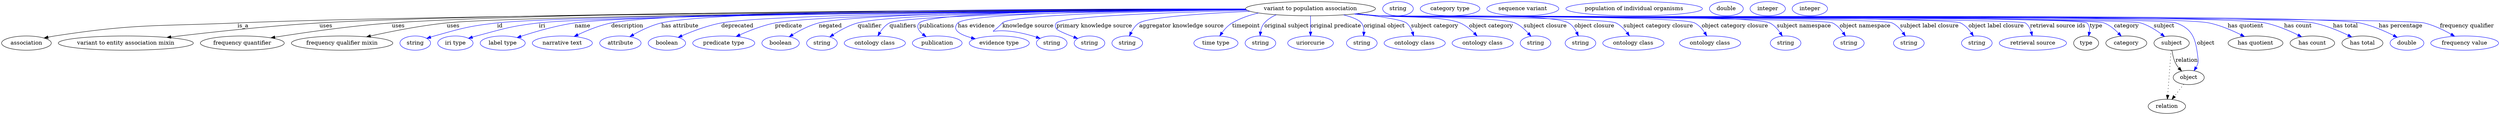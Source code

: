 digraph {
	graph [bb="0,0,6277.5,283"];
	node [label="\N"];
	"variant to population association"	[height=0.5,
		label="variant to population association",
		pos="3290.4,265",
		width=4.5315];
	association	[height=0.5,
		pos="62.394,178",
		width=1.7332];
	"variant to population association" -> association	[label=is_a,
		lp="607.39,221.5",
		pos="e,106.49,190.74 3128.1,263.14 2624.2,260.29 1091.1,250.06 593.39,229 388.61,220.33 335.96,227.3 133.39,196 127.91,195.15 122.23,\
194.1 116.58,192.93"];
	"variant to entity association mixin"	[height=0.5,
		pos="312.39,178",
		width=4.7121];
	"variant to population association" -> "variant to entity association mixin"	[label=uses,
		lp="815.89,221.5",
		pos="e,415.73,192.28 3127.5,263.59 2649.3,262.09 1254.5,255.51 799.39,229 671.01,221.52 524.27,205.42 425.71,193.5"];
	"frequency quantifier"	[height=0.5,
		pos="605.39,178",
		width=2.9247];
	"variant to population association" -> "frequency quantifier"	[label=uses,
		lp="997.89,221.5",
		pos="e,677.21,191.24 3127.3,263.88 2673.1,263.16 1399.2,258.49 981.39,229 879.55,221.81 763.16,204.99 687.19,192.84"];
	"frequency qualifier mixin"	[height=0.5,
		pos="856.39,178",
		width=3.5386];
	"variant to population association" -> "frequency qualifier mixin"	[label=uses,
		lp="1135.9,221.5",
		pos="e,917.86,193.79 3128.2,262.99 2658.2,259.85 1316.8,249.2 1119.4,229 1053.9,222.3 980.39,207.71 927.77,196.01"];
	id	[color=blue,
		height=0.5,
		label=string,
		pos="1040.4,178",
		width=1.0652];
	"variant to population association" -> id	[color=blue,
		label=id,
		lp="1253.4,221.5",
		pos="e,1069.4,189.97 3128,262.98 2677.2,259.91 1430.7,249.64 1246.4,229 1175.1,221.02 1157.5,215.35 1088.4,196 1085.3,195.13 1082.1,194.16 \
1078.9,193.14",
		style=solid];
	iri	[color=blue,
		height=0.5,
		label="iri type",
		pos="1141.4,178",
		width=1.2277];
	"variant to population association" -> iri	[color=blue,
		label=iri,
		lp="1358.4,221.5",
		pos="e,1174.3,190.13 3128.2,262.85 2693.5,259.5 1524.2,248.77 1350.4,229 1280,220.99 1262.9,214.18 1194.4,196 1191,195.11 1187.5,194.12 \
1184.1,193.1",
		style=solid];
	name	[color=blue,
		height=0.5,
		label="label type",
		pos="1260.4,178",
		width=1.5707];
	"variant to population association" -> name	[color=blue,
		label=name,
		lp="1460.4,221.5",
		pos="e,1296.7,192 3127.7,263.26 2706.9,261.03 1604.4,252.94 1440.4,229 1393.9,222.21 1342.4,207.09 1306.4,195.25",
		style=solid];
	description	[color=blue,
		height=0.5,
		label="narrative text",
		pos="1410.4,178",
		width=2.0943];
	"variant to population association" -> description	[color=blue,
		label=description,
		lp="1572.9,221.5",
		pos="e,1440,194.76 3127.1,264.17 2720.8,264.1 1685.6,260.76 1532.4,229 1503.4,223 1472.6,210.32 1449.2,199.23",
		style=solid];
	"has attribute"	[color=blue,
		height=0.5,
		label=attribute,
		pos="1555.4,178",
		width=1.4443];
	"variant to population association" -> "has attribute"	[color=blue,
		label="has attribute",
		lp="1704.4,221.5",
		pos="e,1579,194.26 3127,264.49 2741.5,265.09 1797.2,263 1657.4,229 1632.7,223 1607.1,210.41 1587.7,199.36",
		style=solid];
	deprecated	[color=blue,
		height=0.5,
		label=boolean,
		pos="1672.4,178",
		width=1.2999];
	"variant to population association" -> deprecated	[color=blue,
		label=deprecated,
		lp="1848.9,221.5",
		pos="e,1700.5,192.45 3127.8,263.17 2769.8,260.9 1934.9,253.07 1808.4,229 1773.9,222.45 1736.7,208.21 1709.9,196.6",
		style=solid];
	predicate	[color=blue,
		height=0.5,
		label="predicate type",
		pos="1815.4,178",
		width=2.1665];
	"variant to population association" -> predicate	[color=blue,
		label=predicate,
		lp="1977.4,221.5",
		pos="e,1846.3,194.58 3128.3,262.93 2795.5,260.26 2056.5,251.83 1943.4,229 1912.9,222.85 1880.4,210.02 1855.7,198.9",
		style=solid];
	negated	[color=blue,
		height=0.5,
		label=boolean,
		pos="1958.4,178",
		width=1.2999];
	"variant to population association" -> negated	[color=blue,
		label=negated,
		lp="2082.4,221.5",
		pos="e,1980.2,194.21 3127.7,263.5 2815.6,261.93 2154.4,255.48 2053.4,229 2030.5,223 2007,210.67 1989.1,199.75",
		style=solid];
	qualifier	[color=blue,
		height=0.5,
		label=string,
		pos="2061.4,178",
		width=1.0652];
	"variant to population association" -> qualifier	[color=blue,
		label=qualifier,
		lp="2181.4,221.5",
		pos="e,2081.3,193.72 3127.9,263.25 2835.5,261.27 2242.8,254.18 2151.4,229 2129.2,222.89 2106.6,210.31 2089.6,199.29",
		style=solid];
	qualifiers	[color=blue,
		height=0.5,
		label="ontology class",
		pos="2194.4,178",
		width=2.1304];
	"variant to population association" -> qualifiers	[color=blue,
		label=qualifiers,
		lp="2264.9,221.5",
		pos="e,2202.1,196.17 3128.9,262.34 2842.1,258.87 2270.3,249.44 2231.4,229 2221.3,223.68 2213.2,214.18 2207.2,204.88",
		style=solid];
	publications	[color=blue,
		height=0.5,
		label=publication,
		pos="2351.4,178",
		width=1.7332];
	"variant to population association" -> publications	[color=blue,
		label=publications,
		lp="2350.4,221.5",
		pos="e,2323.4,194.35 3127.3,264.03 2855,263.26 2334.4,257.99 2306.4,229 2297.6,219.87 2304.4,209.49 2315.1,200.56",
		style=solid];
	"has evidence"	[color=blue,
		height=0.5,
		label="evidence type",
		pos="2507.4,178",
		width=2.0943];
	"variant to population association" -> "has evidence"	[color=blue,
		label="has evidence",
		lp="2449.9,221.5",
		pos="e,2447.1,188.88 3127.7,263.33 2878.5,261.5 2428,254.64 2403.4,229 2386.6,211.48 2409,199.34 2437.3,191.41",
		style=solid];
	"knowledge source"	[color=blue,
		height=0.5,
		label=string,
		pos="2639.4,178",
		width=1.0652];
	"variant to population association" -> "knowledge source"	[color=blue,
		label="knowledge source",
		lp="2579.9,221.5",
		pos="e,2610.4,189.85 3128.8,262.33 2907.9,259.24 2536.2,250.82 2515.4,229 2473.7,185.38 2482.1,228.2 2591.4,196 2594.5,195.09 2597.7,\
194.09 2600.9,193.05",
		style=solid];
	"primary knowledge source"	[color=blue,
		height=0.5,
		label=string,
		pos="2734.4,178",
		width=1.0652];
	"variant to population association" -> "primary knowledge source"	[color=blue,
		label="primary knowledge source",
		lp="2746.4,221.5",
		pos="e,2704.7,189.69 3131.6,260.7 2947.8,256.08 2667.7,246.26 2651.4,229 2646.8,224.16 2647.7,219.55 2651.4,214 2654.2,209.81 2675.1,\
200.99 2695.3,193.26",
		style=solid];
	"aggregator knowledge source"	[color=blue,
		height=0.5,
		label=string,
		pos="2829.4,178",
		width=1.0652];
	"variant to population association" -> "aggregator knowledge source"	[color=blue,
		label="aggregator knowledge source",
		lp="2965.9,221.5",
		pos="e,2834.9,195.89 3138.5,258.43 3024.1,253.11 2883.1,243.69 2859.4,229 2850.5,223.45 2843.8,214.17 2839.1,205.1",
		style=solid];
	timepoint	[color=blue,
		height=0.5,
		label="time type",
		pos="3052.4,178",
		width=1.5346];
	"variant to population association" -> timepoint	[color=blue,
		label=timepoint,
		lp="3128.4,221.5",
		pos="e,3062,196.09 3159.7,254.17 3136.5,248.77 3113.5,240.76 3093.4,229 3083.3,223.07 3074.6,213.64 3067.8,204.56",
		style=solid];
	"original subject"	[color=blue,
		height=0.5,
		label=string,
		pos="3164.4,178",
		width=1.0652];
	"variant to population association" -> "original subject"	[color=blue,
		label="original subject",
		lp="3230.4,221.5",
		pos="e,3163.6,196.26 3204,249.65 3192.9,244.65 3182.5,237.95 3174.4,229 3168.8,222.83 3166,214.43 3164.6,206.27",
		style=solid];
	"original predicate"	[color=blue,
		height=0.5,
		label=uriorcurie,
		pos="3290.4,178",
		width=1.5887];
	"variant to population association" -> "original predicate"	[color=blue,
		label="original predicate",
		lp="3353.9,221.5",
		pos="e,3290.4,196.18 3290.4,246.8 3290.4,235.16 3290.4,219.55 3290.4,206.24",
		style=solid];
	"original object"	[color=blue,
		height=0.5,
		label=string,
		pos="3419.4,178",
		width=1.0652];
	"variant to population association" -> "original object"	[color=blue,
		label="original object",
		lp="3475.9,221.5",
		pos="e,3423.8,195.99 3373.3,249.43 3393.9,244.08 3412,237.27 3418.4,229 3423.4,222.62 3424.9,214.26 3424.7,206.21",
		style=solid];
	"subject category"	[color=blue,
		height=0.5,
		label="ontology class",
		pos="3552.4,178",
		width=2.1304];
	"variant to population association" -> "subject category"	[color=blue,
		label="subject category",
		lp="3602.9,221.5",
		pos="e,3549.7,196.01 3406.2,252.32 3462.8,245.69 3520.9,237.12 3531.4,229 3538.8,223.28 3543.6,214.49 3546.7,205.86",
		style=solid];
	"object category"	[color=blue,
		height=0.5,
		label="ontology class",
		pos="3723.4,178",
		width=2.1304];
	"variant to population association" -> "object category"	[color=blue,
		label="object category",
		lp="3744.9,221.5",
		pos="e,3709.3,196.03 3407,252.31 3425.5,250.5 3444.5,248.68 3462.4,247 3507.7,242.76 3624.5,246.89 3666.4,229 3679.9,223.23 3692.5,212.99 \
3702.3,203.28",
		style=solid];
	"subject closure"	[color=blue,
		height=0.5,
		label=string,
		pos="3856.4,178",
		width=1.0652];
	"variant to population association" -> "subject closure"	[color=blue,
		label="subject closure",
		lp="3880.9,221.5",
		pos="e,3844.7,195.22 3404.1,252.01 3423.6,250.18 3443.5,248.43 3462.4,247 3500.3,244.13 3769.5,244.14 3804.4,229 3817.5,223.34 3829.2,\
212.85 3838.1,202.94",
		style=solid];
	"object closure"	[color=blue,
		height=0.5,
		label=string,
		pos="3969.4,178",
		width=1.0652];
	"variant to population association" -> "object closure"	[color=blue,
		label="object closure",
		lp="4004.4,221.5",
		pos="e,3964,196.05 3402.7,251.91 3422.6,250.05 3443.1,248.32 3462.4,247 3515.3,243.39 3893.7,256 3939.4,229 3948.4,223.65 3955.1,214.4 \
3959.8,205.31",
		style=solid];
	"subject category closure"	[color=blue,
		height=0.5,
		label="ontology class",
		pos="4102.4,178",
		width=2.1304];
	"variant to population association" -> "subject category closure"	[color=blue,
		label="subject category closure",
		lp="4164.9,221.5",
		pos="e,4092.5,196.25 3402.3,251.83 3422.3,249.97 3442.9,248.25 3462.4,247 3495.5,244.87 4028.4,243.1 4058.4,229 4069.7,223.67 4079.3,\
213.9 4086.7,204.41",
		style=solid];
	"object category closure"	[color=blue,
		height=0.5,
		label="ontology class",
		pos="4295.4,178",
		width=2.1304];
	"variant to population association" -> "object category closure"	[color=blue,
		label="object category closure",
		lp="4357.9,221.5",
		pos="e,4287.1,196.23 3401.3,251.79 3421.6,249.91 3442.6,248.2 3462.4,247 3506.4,244.33 4217,248.81 4256.4,229 4266.8,223.76 4275.3,214.27 \
4281.7,204.96",
		style=solid];
	"subject namespace"	[color=blue,
		height=0.5,
		label=string,
		pos="4485.4,178",
		width=1.0652];
	"variant to population association" -> "subject namespace"	[color=blue,
		label="subject namespace",
		lp="4531.4,221.5",
		pos="e,4477.1,195.77 3401.3,251.72 3421.6,249.85 3442.6,248.16 3462.4,247 3516.9,243.81 4396.4,253.11 4445.4,229 4456.2,223.67 4465.1,\
213.84 4471.7,204.31",
		style=solid];
	"object namespace"	[color=blue,
		height=0.5,
		label=string,
		pos="4644.4,178",
		width=1.0652];
	"variant to population association" -> "object namespace"	[color=blue,
		label="object namespace",
		lp="4685.4,221.5",
		pos="e,4635.8,195.79 3400.9,251.72 3421.3,249.83 3442.5,248.14 3462.4,247 3494,245.19 4574.9,242.78 4603.4,229 4614.4,223.69 4623.4,213.88 \
4630.2,204.34",
		style=solid];
	"subject label closure"	[color=blue,
		height=0.5,
		label=string,
		pos="4795.4,178",
		width=1.0652];
	"variant to population association" -> "subject label closure"	[color=blue,
		label="subject label closure",
		lp="4847.4,221.5",
		pos="e,4786.5,195.81 3400.9,251.69 3421.3,249.81 3442.5,248.12 3462.4,247 3498.2,244.98 4721,244.37 4753.4,229 4764.5,223.72 4773.8,213.9 \
4780.7,204.36",
		style=solid];
	"object label closure"	[color=blue,
		height=0.5,
		label=string,
		pos="4966.4,178",
		width=1.0652];
	"variant to population association" -> "object label closure"	[color=blue,
		label="object label closure",
		lp="5014.9,221.5",
		pos="e,4957.8,195.81 3400.4,251.7 3421,249.81 3442.3,248.11 3462.4,247 3503,244.75 4888.8,246.61 4925.4,229 4936.4,223.71 4945.4,213.9 \
4952.2,204.36",
		style=solid];
	"retrieval source ids"	[color=blue,
		height=0.5,
		label="retrieval source",
		pos="5107.4,178",
		width=2.347];
	"variant to population association" -> "retrieval source ids"	[color=blue,
		label="retrieval source ids",
		lp="5169.9,221.5",
		pos="e,5105.7,196.4 3400.4,251.68 3421,249.79 3442.3,248.1 3462.4,247 3484.9,245.76 5069.9,241.93 5088.4,229 5095.9,223.73 5100.5,215.04 \
5103.2,206.36",
		style=solid];
	type	[height=0.5,
		pos="5241.4,178",
		width=0.86659];
	"variant to population association" -> type	[color=blue,
		label=type,
		lp="5266.4,221.5",
		pos="e,5247.7,195.65 3400.4,251.67 3421,249.78 3442.3,248.09 3462.4,247 3487.1,245.66 5226,246.58 5243.4,229 5249.4,222.94 5250.5,214.18 \
5249.6,205.69",
		style=solid];
	category	[height=0.5,
		pos="5342.4,178",
		width=1.4263];
	"variant to population association" -> category	[color=blue,
		label=category,
		lp="5342.9,221.5",
		pos="e,5329.7,195.45 3400.4,251.66 3421,249.77 3442.3,248.09 3462.4,247 3513,244.26 5239.1,247.29 5286.4,229 5300.3,223.6 5313,213 5322.8,\
202.94",
		style=solid];
	subject	[height=0.5,
		pos="5456.4,178",
		width=1.2277];
	"variant to population association" -> subject	[color=blue,
		label=subject,
		lp="5437.4,221.5",
		pos="e,5438.6,194.56 3400.4,251.66 3421,249.77 3442.3,248.08 3462.4,247 3515.5,244.13 5327.4,244.21 5378.4,229 5397.5,223.31 5416.3,211.45 \
5430.7,200.7",
		style=solid];
	object	[height=0.5,
		pos="5499.4,91",
		width=1.0832];
	"variant to population association" -> object	[color=blue,
		label=object,
		lp="5542.4,178",
		pos="e,5512.8,108.09 3400.4,251.65 3421,249.76 3442.3,248.08 3462.4,247 3518,244.01 5414.8,247.44 5467.4,229 5510.6,213.85 5517,187.43 \
5522.4,142 5523.2,135.38 5524.3,133.39 5522.4,127 5521.4,123.55 5519.9,120.13 5518.1,116.85",
		style=solid];
	"has quotient"	[height=0.5,
		pos="5667.4,178",
		width=1.9137];
	"variant to population association" -> "has quotient"	[color=blue,
		label="has quotient",
		lp="5642.4,221.5",
		pos="e,5639.6,194.61 3400.4,251.64 3421,249.75 3442.3,248.08 3462.4,247 3578.2,240.79 5436.8,252.76 5550.4,229 5578.4,223.14 5608,210.42 \
5630.4,199.27",
		style=solid];
	"has count"	[height=0.5,
		pos="5810.4,178",
		width=1.5526];
	"variant to population association" -> "has count"	[color=blue,
		label="has count",
		lp="5774.4,221.5",
		pos="e,5783.5,193.89 3400.4,251.64 3421,249.75 3442.3,248.07 3462.4,247 3586.1,240.4 5570.1,253.96 5691.4,229 5720.5,223.01 5751.4,209.79 \
5774.4,198.45",
		style=solid];
	"has total"	[height=0.5,
		pos="5935.4,178",
		width=1.4263];
	"variant to population association" -> "has total"	[color=blue,
		label="has total",
		lp="5893.9,221.5",
		pos="e,5908.7,193.42 3400.4,251.63 3421,249.74 3442.3,248.07 3462.4,247 3592.8,240.07 5685.3,254.73 5813.4,229 5843.7,222.91 5876,209.33 \
5899.7,197.85",
		style=solid];
	"has percentage"	[color=blue,
		height=0.5,
		label=double,
		pos="6047.4,178",
		width=1.1735];
	"variant to population association" -> "has percentage"	[color=blue,
		label="has percentage",
		lp="6031.4,221.5",
		pos="e,6023,192.71 3400.4,251.62 3421,249.73 3442.3,248.06 3462.4,247 3599.3,239.75 5795.2,256.77 5929.4,229 5959.3,222.82 5991,208.92 \
6014,197.34",
		style=solid];
	"frequency qualifier"	[color=blue,
		height=0.5,
		label="frequency value",
		pos="6192.4,178",
		width=2.3651];
	"variant to population association" -> "frequency qualifier"	[color=blue,
		label="frequency qualifier",
		lp="6198.4,221.5",
		pos="e,6167.2,195.35 3399.9,251.66 3420.7,249.75 3442.2,248.07 3462.4,247 3535.3,243.16 6019.3,245.74 6090.4,229 6114.4,223.34 6139.3,\
211.26 6158.5,200.39",
		style=solid];
	association_type	[color=blue,
		height=0.5,
		label=string,
		pos="3509.4,265",
		width=1.0652];
	association_category	[color=blue,
		height=0.5,
		label="category type",
		pos="3640.4,265",
		width=2.0762];
	subject -> object	[label=relation,
		lp="5494.4,134.5",
		pos="e,5481.5,107.23 5457.5,159.55 5458.7,149.57 5461.2,137.07 5466.4,127 5468.6,122.68 5471.5,118.52 5474.7,114.66"];
	relation	[height=0.5,
		pos="5444.4,18",
		width=1.2999];
	subject -> relation	[pos="e,5445.7,36.188 5455.1,159.79 5453,132.48 5449,78.994 5446.5,46.38",
		style=dotted];
	"variant to population association_subject"	[color=blue,
		height=0.5,
		label="sequence variant",
		pos="3823.4,265",
		width=2.5095];
	object -> relation	[pos="e,5457.2,35.54 5486.9,73.889 5480,64.939 5471.2,53.617 5463.4,43.584",
		style=dotted];
	"variant to population association_object"	[color=blue,
		height=0.5,
		label="population of individual organisms",
		pos="4103.4,265",
		width=4.7662];
	"variant to population association_has quotient"	[color=blue,
		height=0.5,
		label=double,
		pos="4335.4,265",
		width=1.1735];
	"variant to population association_has count"	[color=blue,
		height=0.5,
		label=integer,
		pos="4439.4,265",
		width=1.2277];
	"variant to population association_has total"	[color=blue,
		height=0.5,
		label=integer,
		pos="4545.4,265",
		width=1.2277];
}
